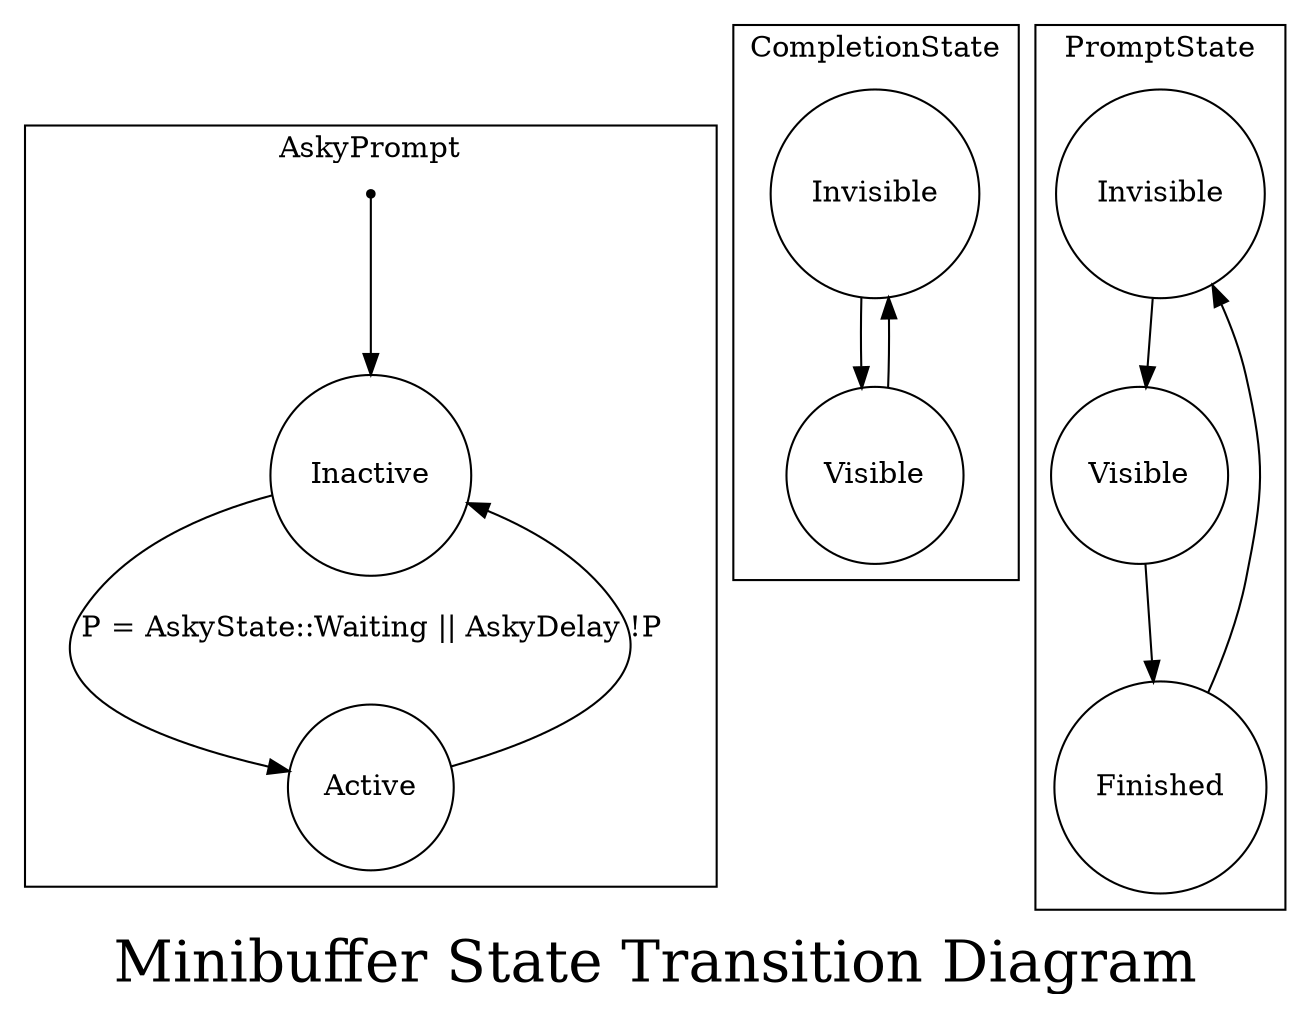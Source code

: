 digraph StateDiagram {
    // rankdir=TB;
    label=<<font point-size="28">Minibuffer State Transition Diagram</font>>;

    node [shape = point] ENTRY;
    node [shape = circle];
    // overlap = true;
    Inactive;
    CInvisible [label = "Invisible"];
    CVisible [label = "Visible"];

    subgraph cluster_0 {
        ENTRY->Inactive;
        Inactive->Active [label="P = AskyState::Waiting || AskyDelay"];
        Active->Inactive [label="!P"];
        label = "AskyPrompt";
    }

    subgraph cluster_1 {
        label = "PromptState";
        Invisible->Visible;
        Visible->Finished;
        Finished->Invisible;
    }

    subgraph cluster_2 {
        label = "CompletionState";
        CInvisible->CVisible;
        CVisible->CInvisible;
    }

}
